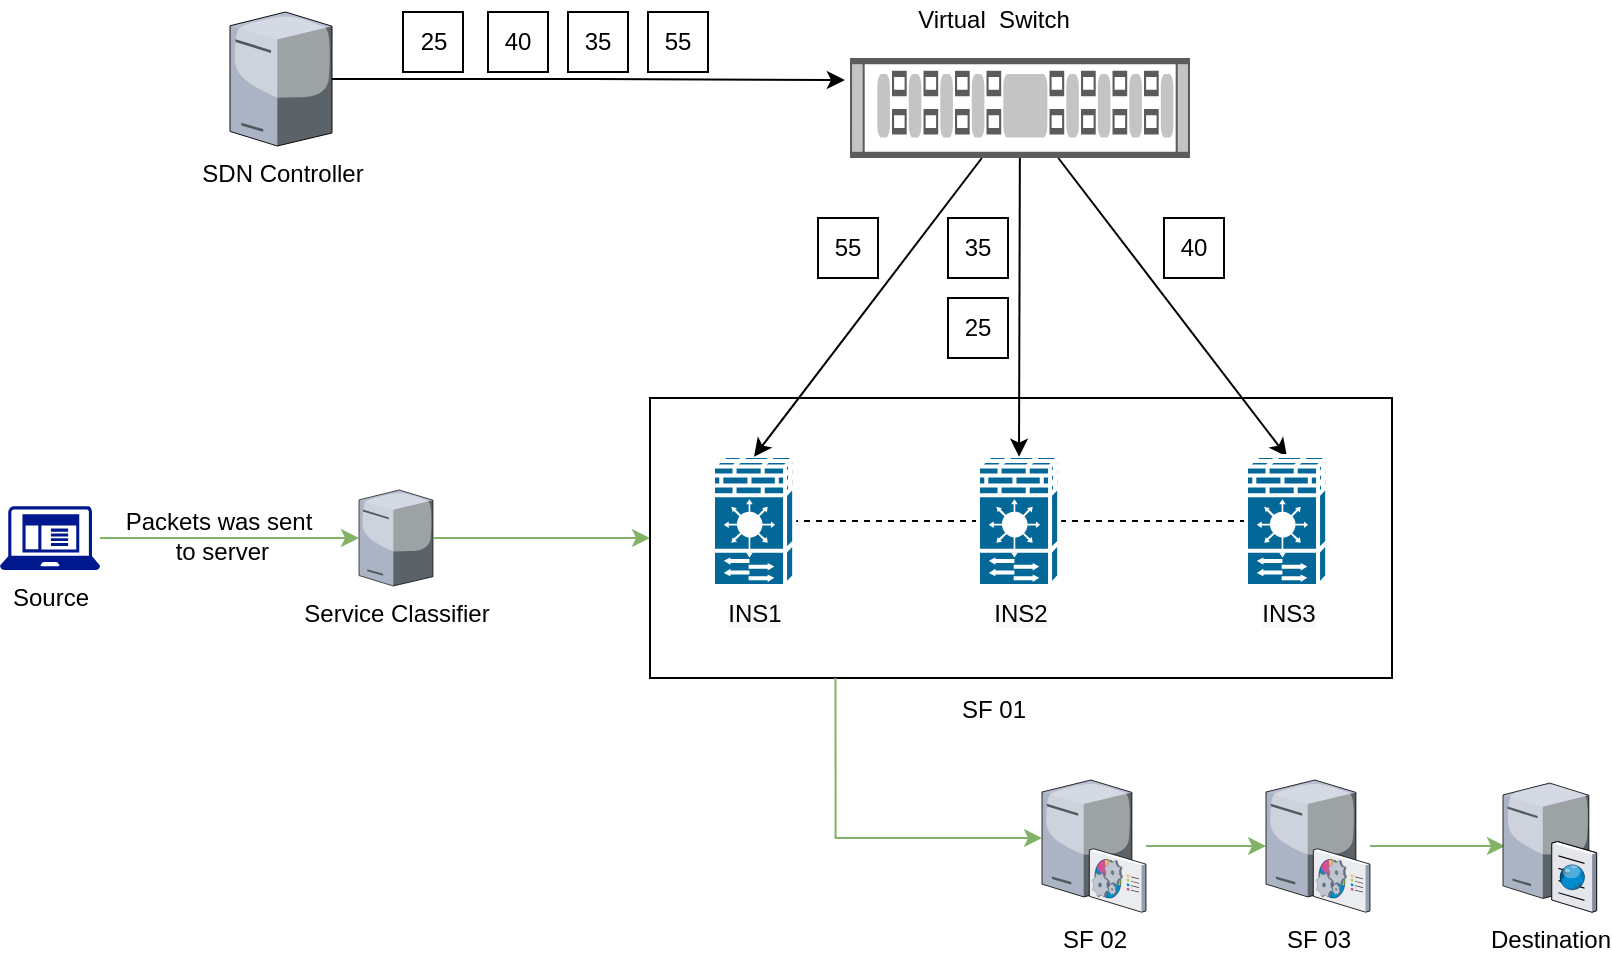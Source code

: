 <mxfile pages="1" version="11.2.1" type="github"><diagram id="KS6BUZ8pvyfzbHs2JCQy" name="Page-1"><mxGraphModel dx="2272" dy="764" grid="1" gridSize="10" guides="1" tooltips="1" connect="1" arrows="1" fold="1" page="1" pageScale="1" pageWidth="850" pageHeight="1100" math="0" shadow="0"><root><mxCell id="0"/><mxCell id="1" parent="0"/><mxCell id="6DFRsvy-cRfkQH5AbnMF-18" value="" style="rounded=0;whiteSpace=wrap;html=1;" parent="1" vertex="1"><mxGeometry x="220" y="280" width="371" height="140" as="geometry"/></mxCell><mxCell id="6DFRsvy-cRfkQH5AbnMF-9" value="" style="edgeStyle=none;rounded=0;orthogonalLoop=1;jettySize=auto;html=1;endArrow=none;endFill=0;dashed=1;" parent="1" source="SKIbN6qnXKog2ziBSNXU-4" target="SKIbN6qnXKog2ziBSNXU-6" edge="1"><mxGeometry relative="1" as="geometry"/></mxCell><mxCell id="6DFRsvy-cRfkQH5AbnMF-17" style="edgeStyle=none;rounded=0;orthogonalLoop=1;jettySize=auto;html=1;entryX=0;entryY=0.5;entryDx=0;entryDy=0;entryPerimeter=0;endArrow=none;endFill=0;dashed=1;" parent="1" source="SKIbN6qnXKog2ziBSNXU-4" target="6DFRsvy-cRfkQH5AbnMF-10" edge="1"><mxGeometry relative="1" as="geometry"/></mxCell><mxCell id="SKIbN6qnXKog2ziBSNXU-4" value="&lt;span style=&quot;white-space: normal ; background-color: rgb(248 , 249 , 250)&quot;&gt;INS2&lt;/span&gt;" style="shape=mxgraph.cisco.controllers_and_modules.firewall_service_module_(fwsm);html=1;dashed=0;fillColor=#036897;strokeColor=#ffffff;strokeWidth=2;verticalLabelPosition=bottom;verticalAlign=top;labelBackgroundColor=#ffffff;" parent="1" vertex="1"><mxGeometry x="384" y="309" width="41" height="65" as="geometry"/></mxCell><mxCell id="SKIbN6qnXKog2ziBSNXU-6" value="&lt;span style=&quot;white-space: normal ; background-color: rgb(248 , 249 , 250)&quot;&gt;INS1&lt;/span&gt;" style="shape=mxgraph.cisco.controllers_and_modules.firewall_service_module_(fwsm);html=1;dashed=0;fillColor=#036897;strokeColor=#ffffff;strokeWidth=2;verticalLabelPosition=bottom;verticalAlign=top;labelBackgroundColor=#ffffff;" parent="1" vertex="1"><mxGeometry x="251.5" y="309" width="41" height="65" as="geometry"/></mxCell><mxCell id="SKIbN6qnXKog2ziBSNXU-28" style="edgeStyle=none;rounded=0;html=1;endArrow=classic;endFill=1;jettySize=auto;orthogonalLoop=1;fillColor=#d5e8d4;strokeColor=#82b366;" parent="1" source="SKIbN6qnXKog2ziBSNXU-23" target="SKIbN6qnXKog2ziBSNXU-24" edge="1"><mxGeometry relative="1" as="geometry"/></mxCell><mxCell id="SKIbN6qnXKog2ziBSNXU-23" value="SF 02" style="verticalLabelPosition=bottom;aspect=fixed;html=1;verticalAlign=top;strokeColor=none;align=center;outlineConnect=0;shape=mxgraph.citrix.command_center;" parent="1" vertex="1"><mxGeometry x="416" y="471" width="52" height="66" as="geometry"/></mxCell><mxCell id="SKIbN6qnXKog2ziBSNXU-29" style="edgeStyle=none;rounded=0;html=1;endArrow=classic;endFill=1;jettySize=auto;orthogonalLoop=1;fillColor=#d5e8d4;strokeColor=#82b366;" parent="1" source="SKIbN6qnXKog2ziBSNXU-24" edge="1"><mxGeometry relative="1" as="geometry"><mxPoint x="647.5" y="504" as="targetPoint"/></mxGeometry></mxCell><mxCell id="SKIbN6qnXKog2ziBSNXU-24" value="SF 03" style="verticalLabelPosition=bottom;aspect=fixed;html=1;verticalAlign=top;strokeColor=none;align=center;outlineConnect=0;shape=mxgraph.citrix.command_center;" parent="1" vertex="1"><mxGeometry x="528" y="471" width="52" height="66" as="geometry"/></mxCell><mxCell id="bwXSAzwXhZ62WNlvvVNw-47" style="edgeStyle=orthogonalEdgeStyle;rounded=0;orthogonalLoop=1;jettySize=auto;html=1;entryX=-0.015;entryY=0.22;entryDx=0;entryDy=0;entryPerimeter=0;" parent="1" source="SKIbN6qnXKog2ziBSNXU-42" target="bwXSAzwXhZ62WNlvvVNw-28" edge="1"><mxGeometry relative="1" as="geometry"/></mxCell><mxCell id="SKIbN6qnXKog2ziBSNXU-42" value="SDN Controller" style="verticalLabelPosition=bottom;aspect=fixed;html=1;verticalAlign=top;strokeColor=none;align=center;outlineConnect=0;shape=mxgraph.citrix.license_server;" parent="1" vertex="1"><mxGeometry x="10" y="87" width="51" height="67" as="geometry"/></mxCell><mxCell id="SKIbN6qnXKog2ziBSNXU-71" style="edgeStyle=orthogonalEdgeStyle;curved=1;rounded=0;html=1;startArrow=none;startFill=0;endArrow=classic;endFill=1;jettySize=auto;orthogonalLoop=1;fillColor=#d5e8d4;strokeColor=#82b366;" parent="1" source="SKIbN6qnXKog2ziBSNXU-51" target="SKIbN6qnXKog2ziBSNXU-52" edge="1"><mxGeometry relative="1" as="geometry"/></mxCell><mxCell id="SKIbN6qnXKog2ziBSNXU-94" value="&lt;font style=&quot;font-size: 12px;&quot;&gt;Packets was sent&lt;br style=&quot;font-size: 12px;&quot;&gt;&amp;nbsp;to server&lt;/font&gt;" style="text;html=1;resizable=0;points=[];align=center;verticalAlign=middle;labelBackgroundColor=none;fontSize=12;" parent="SKIbN6qnXKog2ziBSNXU-71" vertex="1" connectable="0"><mxGeometry x="-0.22" y="2" relative="1" as="geometry"><mxPoint x="8.5" y="1" as="offset"/></mxGeometry></mxCell><mxCell id="SKIbN6qnXKog2ziBSNXU-51" value="Source" style="shadow=0;dashed=0;html=1;strokeColor=none;labelPosition=center;verticalLabelPosition=bottom;verticalAlign=top;align=center;shape=mxgraph.mscae.enterprise.client_application;fillColor=#00188D;" parent="1" vertex="1"><mxGeometry x="-105" y="334" width="50" height="32" as="geometry"/></mxCell><mxCell id="SKIbN6qnXKog2ziBSNXU-52" value="Service Classifier" style="verticalLabelPosition=bottom;aspect=fixed;html=1;verticalAlign=top;strokeColor=none;align=center;outlineConnect=0;shape=mxgraph.citrix.license_server;" parent="1" vertex="1"><mxGeometry x="74.5" y="326" width="37" height="48" as="geometry"/></mxCell><mxCell id="SKIbN6qnXKog2ziBSNXU-105" value="&lt;font style=&quot;font-size: 12px&quot;&gt;Destination&lt;br&gt;&lt;/font&gt;&lt;br&gt;" style="verticalLabelPosition=bottom;aspect=fixed;html=1;verticalAlign=top;strokeColor=none;align=center;outlineConnect=0;shape=mxgraph.citrix.cache_server;labelBackgroundColor=none;fontSize=8;" parent="1" vertex="1"><mxGeometry x="646.5" y="471" width="46.71" height="66" as="geometry"/></mxCell><mxCell id="6DFRsvy-cRfkQH5AbnMF-8" style="rounded=0;orthogonalLoop=1;jettySize=auto;html=1;entryX=0.5;entryY=0.005;entryDx=0;entryDy=0;entryPerimeter=0;" parent="1" source="bwXSAzwXhZ62WNlvvVNw-28" target="SKIbN6qnXKog2ziBSNXU-6" edge="1"><mxGeometry relative="1" as="geometry"/></mxCell><mxCell id="6DFRsvy-cRfkQH5AbnMF-11" style="edgeStyle=none;rounded=0;orthogonalLoop=1;jettySize=auto;html=1;entryX=0.5;entryY=0.005;entryDx=0;entryDy=0;entryPerimeter=0;" parent="1" source="bwXSAzwXhZ62WNlvvVNw-28" target="SKIbN6qnXKog2ziBSNXU-4" edge="1"><mxGeometry relative="1" as="geometry"/></mxCell><mxCell id="6DFRsvy-cRfkQH5AbnMF-12" style="edgeStyle=none;rounded=0;orthogonalLoop=1;jettySize=auto;html=1;entryX=0.5;entryY=0.005;entryDx=0;entryDy=0;entryPerimeter=0;" parent="1" source="bwXSAzwXhZ62WNlvvVNw-28" target="6DFRsvy-cRfkQH5AbnMF-10" edge="1"><mxGeometry relative="1" as="geometry"/></mxCell><mxCell id="bwXSAzwXhZ62WNlvvVNw-28" value="" style="shape=mxgraph.rack.cisco.cisco_nexus_3016_switch;html=1;labelPosition=right;align=left;spacingLeft=15;dashed=0;shadow=0;fillColor=#ffffff;dashPattern=1 1;" parent="1" vertex="1"><mxGeometry x="320" y="110" width="170" height="50" as="geometry"/></mxCell><mxCell id="bwXSAzwXhZ62WNlvvVNw-63" value="Virtual&amp;nbsp; Switch" style="text;html=1;strokeColor=none;fillColor=none;align=center;verticalAlign=middle;whiteSpace=wrap;rounded=0;dashed=1;dashPattern=1 1;" parent="1" vertex="1"><mxGeometry x="342" y="81" width="100" height="20" as="geometry"/></mxCell><mxCell id="6DFRsvy-cRfkQH5AbnMF-2" value="25" style="rounded=0;whiteSpace=wrap;html=1;" parent="1" vertex="1"><mxGeometry x="96.5" y="87" width="30" height="30" as="geometry"/></mxCell><mxCell id="6DFRsvy-cRfkQH5AbnMF-3" value="40" style="rounded=0;whiteSpace=wrap;html=1;" parent="1" vertex="1"><mxGeometry x="139" y="87" width="30" height="30" as="geometry"/></mxCell><mxCell id="6DFRsvy-cRfkQH5AbnMF-4" value="35" style="rounded=0;whiteSpace=wrap;html=1;" parent="1" vertex="1"><mxGeometry x="179" y="87" width="30" height="30" as="geometry"/></mxCell><mxCell id="6DFRsvy-cRfkQH5AbnMF-5" value="55" style="rounded=0;whiteSpace=wrap;html=1;" parent="1" vertex="1"><mxGeometry x="219" y="87" width="30" height="30" as="geometry"/></mxCell><mxCell id="6DFRsvy-cRfkQH5AbnMF-10" value="&lt;span style=&quot;white-space: normal ; background-color: rgb(248 , 249 , 250)&quot;&gt;INS3&lt;/span&gt;" style="shape=mxgraph.cisco.controllers_and_modules.firewall_service_module_(fwsm);html=1;dashed=0;fillColor=#036897;strokeColor=#ffffff;strokeWidth=2;verticalLabelPosition=bottom;verticalAlign=top;labelBackgroundColor=#ffffff;" parent="1" vertex="1"><mxGeometry x="518" y="309" width="41" height="65" as="geometry"/></mxCell><mxCell id="6DFRsvy-cRfkQH5AbnMF-13" value="40" style="rounded=0;whiteSpace=wrap;html=1;" parent="1" vertex="1"><mxGeometry x="477" y="190" width="30" height="30" as="geometry"/></mxCell><mxCell id="6DFRsvy-cRfkQH5AbnMF-14" value="55" style="rounded=0;whiteSpace=wrap;html=1;" parent="1" vertex="1"><mxGeometry x="304" y="190" width="30" height="30" as="geometry"/></mxCell><mxCell id="6DFRsvy-cRfkQH5AbnMF-15" value="35" style="rounded=0;whiteSpace=wrap;html=1;" parent="1" vertex="1"><mxGeometry x="369" y="190" width="30" height="30" as="geometry"/></mxCell><mxCell id="6DFRsvy-cRfkQH5AbnMF-16" value="25" style="rounded=0;whiteSpace=wrap;html=1;" parent="1" vertex="1"><mxGeometry x="369" y="230" width="30" height="30" as="geometry"/></mxCell><mxCell id="6DFRsvy-cRfkQH5AbnMF-21" style="edgeStyle=orthogonalEdgeStyle;rounded=0;html=1;endArrow=classic;endFill=1;jettySize=auto;orthogonalLoop=1;fillColor=#d5e8d4;strokeColor=#82b366;exitX=0.25;exitY=1;exitDx=0;exitDy=0;" parent="1" source="6DFRsvy-cRfkQH5AbnMF-18" target="SKIbN6qnXKog2ziBSNXU-23" edge="1"><mxGeometry relative="1" as="geometry"><mxPoint x="330" y="500" as="sourcePoint"/><mxPoint x="400" y="504" as="targetPoint"/><Array as="points"><mxPoint x="313" y="500"/></Array></mxGeometry></mxCell><mxCell id="6DFRsvy-cRfkQH5AbnMF-22" value="SF 01" style="text;html=1;resizable=0;points=[];autosize=1;align=left;verticalAlign=top;spacingTop=-4;" parent="1" vertex="1"><mxGeometry x="374" y="426" width="50" height="20" as="geometry"/></mxCell><mxCell id="6DFRsvy-cRfkQH5AbnMF-27" style="edgeStyle=orthogonalEdgeStyle;rounded=0;html=1;endArrow=classic;endFill=1;jettySize=auto;orthogonalLoop=1;fillColor=#d5e8d4;strokeColor=#82b366;entryX=0;entryY=0.5;entryDx=0;entryDy=0;" parent="1" source="SKIbN6qnXKog2ziBSNXU-52" target="6DFRsvy-cRfkQH5AbnMF-18" edge="1"><mxGeometry relative="1" as="geometry"><mxPoint x="96.5" y="350" as="sourcePoint"/><mxPoint x="199.5" y="350" as="targetPoint"/><Array as="points"/></mxGeometry></mxCell></root></mxGraphModel></diagram></mxfile>